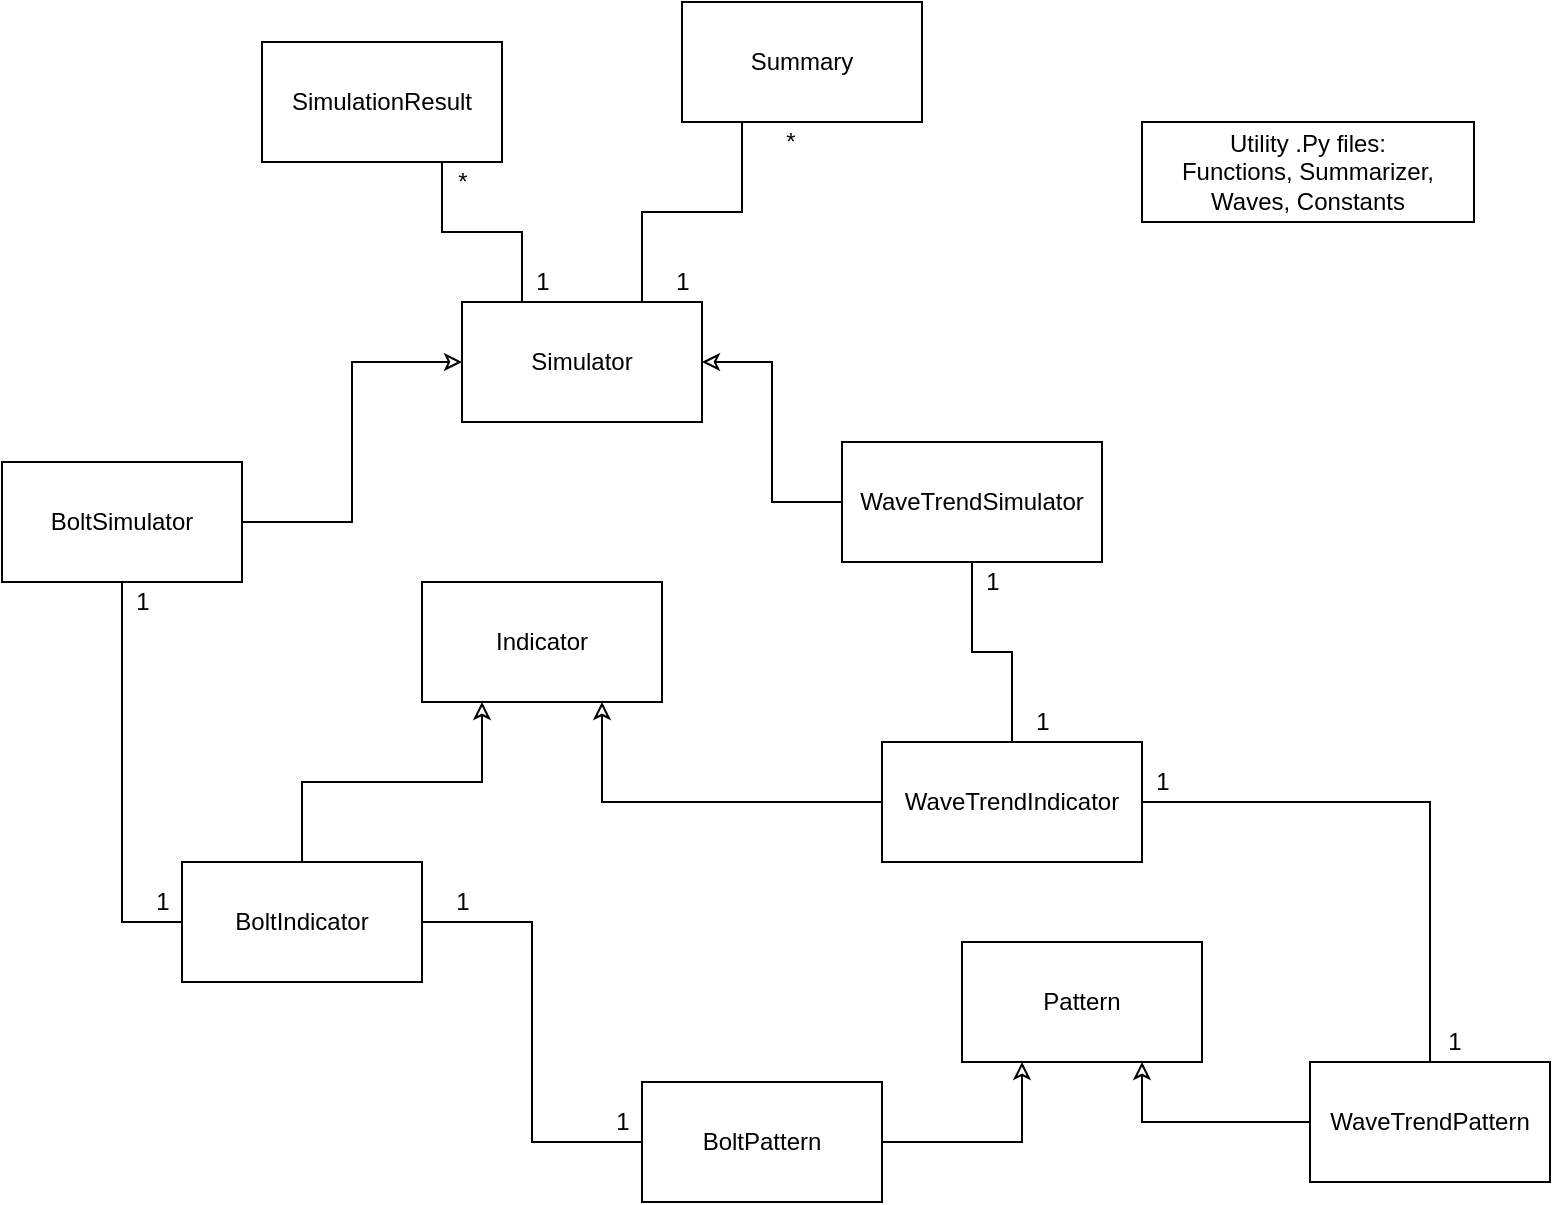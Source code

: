 <mxfile version="12.9.13" type="device"><diagram id="0iFAJ0rsRj5BAH_QfJRn" name="Page-1"><mxGraphModel dx="1422" dy="822" grid="1" gridSize="10" guides="1" tooltips="1" connect="1" arrows="1" fold="1" page="1" pageScale="1" pageWidth="827" pageHeight="1169" math="0" shadow="0"><root><mxCell id="0"/><mxCell id="1" parent="0"/><mxCell id="6aIMEXYR6ZYwbKvtnwT8-24" style="edgeStyle=orthogonalEdgeStyle;rounded=0;orthogonalLoop=1;jettySize=auto;html=1;exitX=0.25;exitY=0;exitDx=0;exitDy=0;entryX=0.75;entryY=1;entryDx=0;entryDy=0;endArrow=none;endFill=0;" edge="1" parent="1" source="6aIMEXYR6ZYwbKvtnwT8-1" target="6aIMEXYR6ZYwbKvtnwT8-11"><mxGeometry relative="1" as="geometry"/></mxCell><mxCell id="6aIMEXYR6ZYwbKvtnwT8-25" style="edgeStyle=orthogonalEdgeStyle;rounded=0;orthogonalLoop=1;jettySize=auto;html=1;exitX=0.75;exitY=0;exitDx=0;exitDy=0;entryX=0.25;entryY=1;entryDx=0;entryDy=0;endArrow=none;endFill=0;" edge="1" parent="1" source="6aIMEXYR6ZYwbKvtnwT8-1" target="6aIMEXYR6ZYwbKvtnwT8-12"><mxGeometry relative="1" as="geometry"/></mxCell><mxCell id="6aIMEXYR6ZYwbKvtnwT8-1" value="Simulator" style="rounded=0;whiteSpace=wrap;html=1;" vertex="1" parent="1"><mxGeometry x="270" y="190" width="120" height="60" as="geometry"/></mxCell><mxCell id="6aIMEXYR6ZYwbKvtnwT8-14" style="edgeStyle=orthogonalEdgeStyle;rounded=0;orthogonalLoop=1;jettySize=auto;html=1;entryX=0;entryY=0.5;entryDx=0;entryDy=0;endArrow=classic;endFill=0;" edge="1" parent="1" source="6aIMEXYR6ZYwbKvtnwT8-2" target="6aIMEXYR6ZYwbKvtnwT8-1"><mxGeometry relative="1" as="geometry"/></mxCell><mxCell id="6aIMEXYR6ZYwbKvtnwT8-23" style="edgeStyle=orthogonalEdgeStyle;rounded=0;orthogonalLoop=1;jettySize=auto;html=1;entryX=0;entryY=0.5;entryDx=0;entryDy=0;endArrow=none;endFill=0;" edge="1" parent="1" source="6aIMEXYR6ZYwbKvtnwT8-2" target="6aIMEXYR6ZYwbKvtnwT8-5"><mxGeometry relative="1" as="geometry"/></mxCell><mxCell id="6aIMEXYR6ZYwbKvtnwT8-2" value="BoltSimulator" style="rounded=0;whiteSpace=wrap;html=1;" vertex="1" parent="1"><mxGeometry x="40" y="270" width="120" height="60" as="geometry"/></mxCell><mxCell id="6aIMEXYR6ZYwbKvtnwT8-15" style="edgeStyle=orthogonalEdgeStyle;rounded=0;orthogonalLoop=1;jettySize=auto;html=1;entryX=1;entryY=0.5;entryDx=0;entryDy=0;endArrow=classic;endFill=0;" edge="1" parent="1" source="6aIMEXYR6ZYwbKvtnwT8-3" target="6aIMEXYR6ZYwbKvtnwT8-1"><mxGeometry relative="1" as="geometry"/></mxCell><mxCell id="6aIMEXYR6ZYwbKvtnwT8-22" style="edgeStyle=orthogonalEdgeStyle;rounded=0;orthogonalLoop=1;jettySize=auto;html=1;entryX=0.5;entryY=0;entryDx=0;entryDy=0;endArrow=none;endFill=0;" edge="1" parent="1" source="6aIMEXYR6ZYwbKvtnwT8-3" target="6aIMEXYR6ZYwbKvtnwT8-6"><mxGeometry relative="1" as="geometry"/></mxCell><mxCell id="6aIMEXYR6ZYwbKvtnwT8-3" value="WaveTrendSimulator" style="rounded=0;whiteSpace=wrap;html=1;" vertex="1" parent="1"><mxGeometry x="460" y="260" width="130" height="60" as="geometry"/></mxCell><mxCell id="6aIMEXYR6ZYwbKvtnwT8-4" value="Indicator" style="rounded=0;whiteSpace=wrap;html=1;" vertex="1" parent="1"><mxGeometry x="250" y="330" width="120" height="60" as="geometry"/></mxCell><mxCell id="6aIMEXYR6ZYwbKvtnwT8-18" style="edgeStyle=orthogonalEdgeStyle;rounded=0;orthogonalLoop=1;jettySize=auto;html=1;entryX=0.25;entryY=1;entryDx=0;entryDy=0;endArrow=classic;endFill=0;" edge="1" parent="1" source="6aIMEXYR6ZYwbKvtnwT8-5" target="6aIMEXYR6ZYwbKvtnwT8-4"><mxGeometry relative="1" as="geometry"/></mxCell><mxCell id="6aIMEXYR6ZYwbKvtnwT8-20" style="edgeStyle=orthogonalEdgeStyle;rounded=0;orthogonalLoop=1;jettySize=auto;html=1;entryX=0;entryY=0.5;entryDx=0;entryDy=0;endArrow=none;endFill=0;" edge="1" parent="1" source="6aIMEXYR6ZYwbKvtnwT8-5" target="6aIMEXYR6ZYwbKvtnwT8-9"><mxGeometry relative="1" as="geometry"/></mxCell><mxCell id="6aIMEXYR6ZYwbKvtnwT8-5" value="BoltIndicator" style="rounded=0;whiteSpace=wrap;html=1;" vertex="1" parent="1"><mxGeometry x="130" y="470" width="120" height="60" as="geometry"/></mxCell><mxCell id="6aIMEXYR6ZYwbKvtnwT8-19" style="edgeStyle=orthogonalEdgeStyle;rounded=0;orthogonalLoop=1;jettySize=auto;html=1;entryX=0.75;entryY=1;entryDx=0;entryDy=0;endArrow=classic;endFill=0;" edge="1" parent="1" source="6aIMEXYR6ZYwbKvtnwT8-6" target="6aIMEXYR6ZYwbKvtnwT8-4"><mxGeometry relative="1" as="geometry"/></mxCell><mxCell id="6aIMEXYR6ZYwbKvtnwT8-21" style="edgeStyle=orthogonalEdgeStyle;rounded=0;orthogonalLoop=1;jettySize=auto;html=1;entryX=0.5;entryY=0;entryDx=0;entryDy=0;endArrow=none;endFill=0;" edge="1" parent="1" source="6aIMEXYR6ZYwbKvtnwT8-6" target="6aIMEXYR6ZYwbKvtnwT8-10"><mxGeometry relative="1" as="geometry"/></mxCell><mxCell id="6aIMEXYR6ZYwbKvtnwT8-6" value="WaveTrendIndicator" style="rounded=0;whiteSpace=wrap;html=1;" vertex="1" parent="1"><mxGeometry x="480" y="410" width="130" height="60" as="geometry"/></mxCell><mxCell id="6aIMEXYR6ZYwbKvtnwT8-8" value="Pattern" style="rounded=0;whiteSpace=wrap;html=1;" vertex="1" parent="1"><mxGeometry x="520" y="510" width="120" height="60" as="geometry"/></mxCell><mxCell id="6aIMEXYR6ZYwbKvtnwT8-16" style="edgeStyle=orthogonalEdgeStyle;rounded=0;orthogonalLoop=1;jettySize=auto;html=1;entryX=0.25;entryY=1;entryDx=0;entryDy=0;endArrow=classic;endFill=0;" edge="1" parent="1" source="6aIMEXYR6ZYwbKvtnwT8-9" target="6aIMEXYR6ZYwbKvtnwT8-8"><mxGeometry relative="1" as="geometry"/></mxCell><mxCell id="6aIMEXYR6ZYwbKvtnwT8-9" value="BoltPattern" style="rounded=0;whiteSpace=wrap;html=1;" vertex="1" parent="1"><mxGeometry x="360" y="580" width="120" height="60" as="geometry"/></mxCell><mxCell id="6aIMEXYR6ZYwbKvtnwT8-17" style="edgeStyle=orthogonalEdgeStyle;rounded=0;orthogonalLoop=1;jettySize=auto;html=1;entryX=0.75;entryY=1;entryDx=0;entryDy=0;endArrow=classic;endFill=0;" edge="1" parent="1" source="6aIMEXYR6ZYwbKvtnwT8-10" target="6aIMEXYR6ZYwbKvtnwT8-8"><mxGeometry relative="1" as="geometry"/></mxCell><mxCell id="6aIMEXYR6ZYwbKvtnwT8-10" value="WaveTrendPattern" style="rounded=0;whiteSpace=wrap;html=1;" vertex="1" parent="1"><mxGeometry x="694" y="570" width="120" height="60" as="geometry"/></mxCell><mxCell id="6aIMEXYR6ZYwbKvtnwT8-11" value="SimulationResult" style="rounded=0;whiteSpace=wrap;html=1;" vertex="1" parent="1"><mxGeometry x="170" y="60" width="120" height="60" as="geometry"/></mxCell><mxCell id="6aIMEXYR6ZYwbKvtnwT8-12" value="Summary" style="rounded=0;whiteSpace=wrap;html=1;" vertex="1" parent="1"><mxGeometry x="380" y="40" width="120" height="60" as="geometry"/></mxCell><mxCell id="6aIMEXYR6ZYwbKvtnwT8-13" value="Utility .Py files:&lt;br&gt;Functions, Summarizer, Waves, Constants" style="rounded=0;whiteSpace=wrap;html=1;" vertex="1" parent="1"><mxGeometry x="610" y="100" width="166" height="50" as="geometry"/></mxCell><mxCell id="6aIMEXYR6ZYwbKvtnwT8-26" value="*" style="text;html=1;align=center;verticalAlign=middle;resizable=0;points=[];autosize=1;" vertex="1" parent="1"><mxGeometry x="424" y="100" width="20" height="20" as="geometry"/></mxCell><mxCell id="6aIMEXYR6ZYwbKvtnwT8-27" value="1" style="text;html=1;align=center;verticalAlign=middle;resizable=0;points=[];autosize=1;" vertex="1" parent="1"><mxGeometry x="370" y="170" width="20" height="20" as="geometry"/></mxCell><mxCell id="6aIMEXYR6ZYwbKvtnwT8-28" value="1" style="text;html=1;align=center;verticalAlign=middle;resizable=0;points=[];autosize=1;" vertex="1" parent="1"><mxGeometry x="300" y="170" width="20" height="20" as="geometry"/></mxCell><mxCell id="6aIMEXYR6ZYwbKvtnwT8-29" value="*" style="text;html=1;align=center;verticalAlign=middle;resizable=0;points=[];autosize=1;" vertex="1" parent="1"><mxGeometry x="260" y="120" width="20" height="20" as="geometry"/></mxCell><mxCell id="6aIMEXYR6ZYwbKvtnwT8-30" value="1" style="text;html=1;align=center;verticalAlign=middle;resizable=0;points=[];autosize=1;" vertex="1" parent="1"><mxGeometry x="100" y="330" width="20" height="20" as="geometry"/></mxCell><mxCell id="6aIMEXYR6ZYwbKvtnwT8-31" value="1" style="text;html=1;align=center;verticalAlign=middle;resizable=0;points=[];autosize=1;" vertex="1" parent="1"><mxGeometry x="110" y="480" width="20" height="20" as="geometry"/></mxCell><mxCell id="6aIMEXYR6ZYwbKvtnwT8-32" value="1" style="text;html=1;align=center;verticalAlign=middle;resizable=0;points=[];autosize=1;" vertex="1" parent="1"><mxGeometry x="260" y="480" width="20" height="20" as="geometry"/></mxCell><mxCell id="6aIMEXYR6ZYwbKvtnwT8-33" value="1" style="text;html=1;align=center;verticalAlign=middle;resizable=0;points=[];autosize=1;" vertex="1" parent="1"><mxGeometry x="340" y="590" width="20" height="20" as="geometry"/></mxCell><mxCell id="6aIMEXYR6ZYwbKvtnwT8-34" value="1" style="text;html=1;align=center;verticalAlign=middle;resizable=0;points=[];autosize=1;" vertex="1" parent="1"><mxGeometry x="610" y="420" width="20" height="20" as="geometry"/></mxCell><mxCell id="6aIMEXYR6ZYwbKvtnwT8-35" value="1" style="text;html=1;align=center;verticalAlign=middle;resizable=0;points=[];autosize=1;" vertex="1" parent="1"><mxGeometry x="756" y="550" width="20" height="20" as="geometry"/></mxCell><mxCell id="6aIMEXYR6ZYwbKvtnwT8-36" value="1" style="text;html=1;align=center;verticalAlign=middle;resizable=0;points=[];autosize=1;" vertex="1" parent="1"><mxGeometry x="550" y="390" width="20" height="20" as="geometry"/></mxCell><mxCell id="6aIMEXYR6ZYwbKvtnwT8-37" value="1" style="text;html=1;align=center;verticalAlign=middle;resizable=0;points=[];autosize=1;" vertex="1" parent="1"><mxGeometry x="525" y="320" width="20" height="20" as="geometry"/></mxCell></root></mxGraphModel></diagram></mxfile>